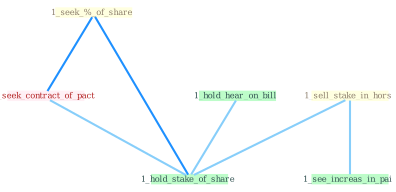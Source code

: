 Graph G{ 
    node
    [shape=polygon,style=filled,width=.5,height=.06,color="#BDFCC9",fixedsize=true,fontsize=4,
    fontcolor="#2f4f4f"];
    {node
    [color="#ffffe0", fontcolor="#8b7d6b"] "1_seek_%_of_share " "1_sell_stake_in_hors "}
{node [color="#fff0f5", fontcolor="#b22222"] "0_seek_contract_of_pact "}
edge [color="#B0E2FF"];

	"1_seek_%_of_share " -- "0_seek_contract_of_pact " [w="2", color="#1e90ff" , len=0.8];
	"1_seek_%_of_share " -- "1_hold_stake_of_share " [w="2", color="#1e90ff" , len=0.8];
	"1_sell_stake_in_hors " -- "1_see_increas_in_pai " [w="1", color="#87cefa" ];
	"1_sell_stake_in_hors " -- "1_hold_stake_of_share " [w="1", color="#87cefa" ];
	"0_seek_contract_of_pact " -- "1_hold_stake_of_share " [w="1", color="#87cefa" ];
	"1_hold_hear_on_bill " -- "1_hold_stake_of_share " [w="1", color="#87cefa" ];
}